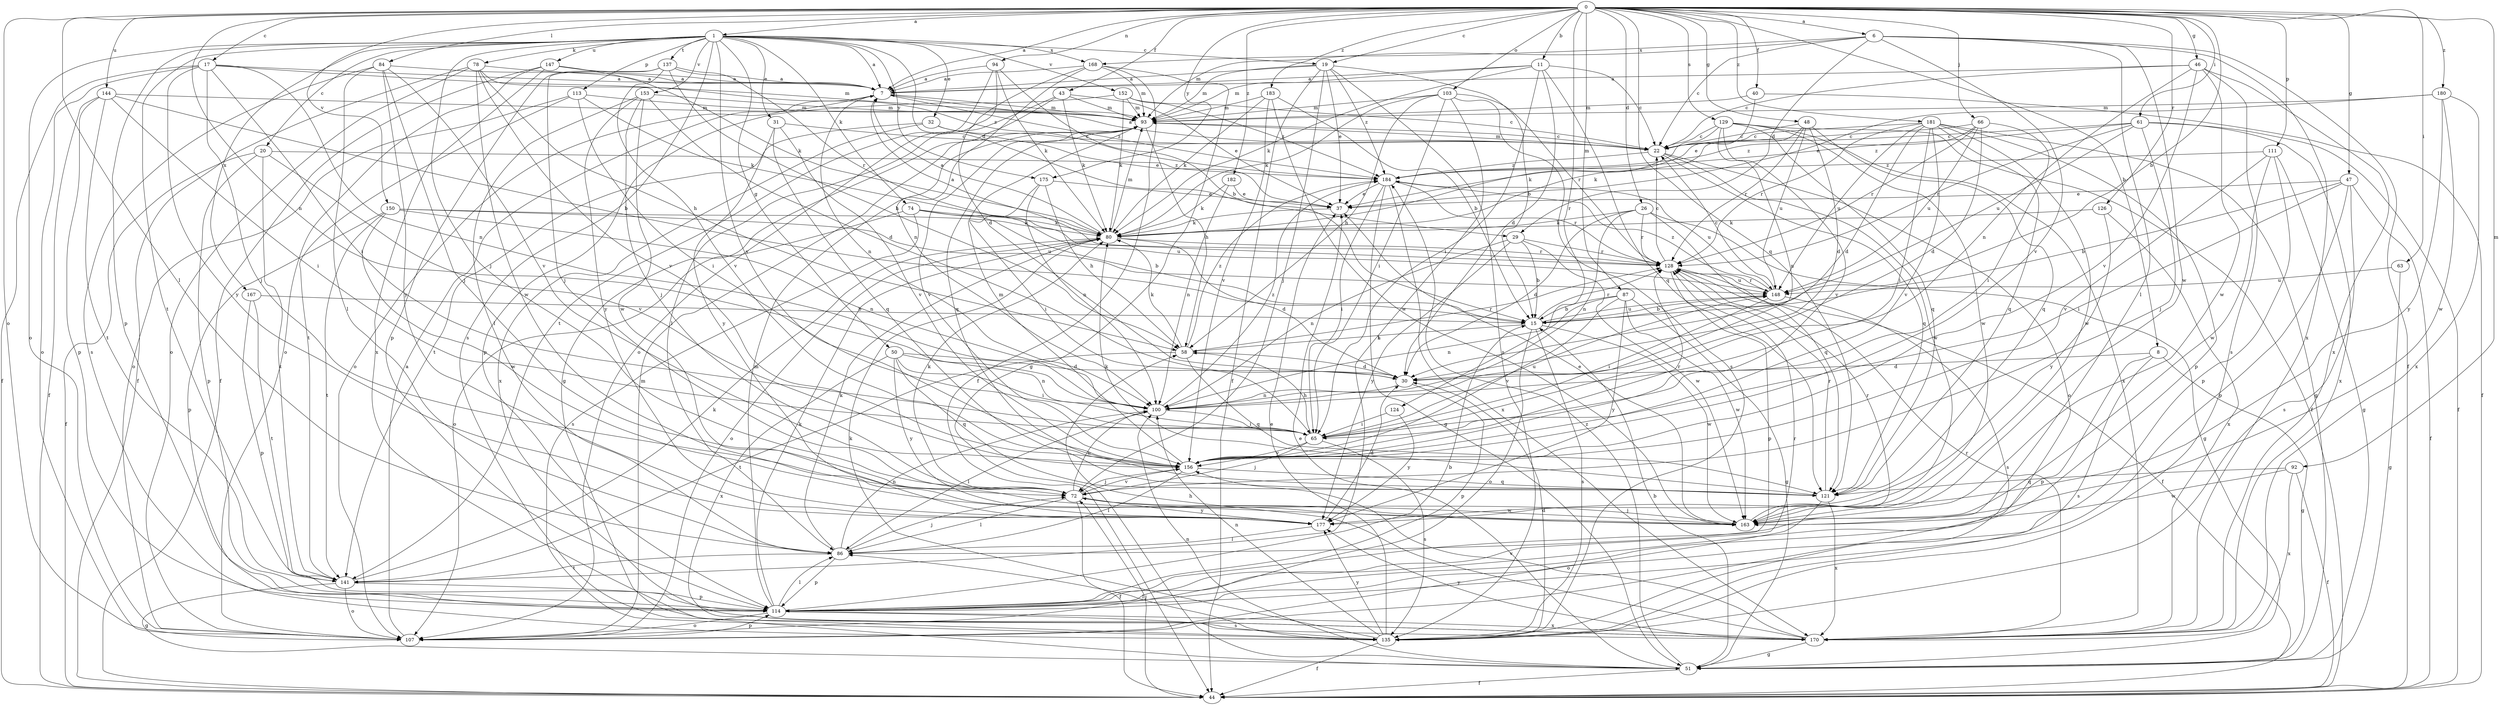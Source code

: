 strict digraph  {
0;
1;
6;
7;
8;
11;
15;
17;
19;
20;
22;
26;
29;
30;
31;
32;
37;
40;
43;
44;
46;
47;
48;
50;
51;
58;
61;
63;
65;
66;
72;
74;
78;
80;
84;
86;
87;
92;
93;
94;
100;
103;
107;
111;
113;
114;
121;
124;
126;
128;
129;
135;
137;
141;
144;
147;
148;
150;
152;
153;
156;
163;
167;
168;
170;
175;
177;
180;
181;
182;
183;
184;
0 -> 1  [label=a];
0 -> 6  [label=a];
0 -> 7  [label=a];
0 -> 8  [label=b];
0 -> 11  [label=b];
0 -> 15  [label=b];
0 -> 17  [label=c];
0 -> 19  [label=c];
0 -> 26  [label=d];
0 -> 40  [label=f];
0 -> 43  [label=f];
0 -> 46  [label=g];
0 -> 47  [label=g];
0 -> 48  [label=g];
0 -> 61  [label=i];
0 -> 63  [label=i];
0 -> 66  [label=j];
0 -> 84  [label=l];
0 -> 86  [label=l];
0 -> 87  [label=m];
0 -> 92  [label=m];
0 -> 94  [label=n];
0 -> 100  [label=n];
0 -> 103  [label=o];
0 -> 107  [label=o];
0 -> 111  [label=p];
0 -> 121  [label=q];
0 -> 124  [label=r];
0 -> 126  [label=r];
0 -> 129  [label=s];
0 -> 144  [label=u];
0 -> 150  [label=v];
0 -> 175  [label=y];
0 -> 180  [label=z];
0 -> 181  [label=z];
0 -> 182  [label=z];
0 -> 183  [label=z];
1 -> 7  [label=a];
1 -> 19  [label=c];
1 -> 20  [label=c];
1 -> 29  [label=d];
1 -> 31  [label=e];
1 -> 32  [label=e];
1 -> 50  [label=g];
1 -> 72  [label=j];
1 -> 74  [label=k];
1 -> 78  [label=k];
1 -> 107  [label=o];
1 -> 113  [label=p];
1 -> 114  [label=p];
1 -> 135  [label=s];
1 -> 137  [label=t];
1 -> 141  [label=t];
1 -> 147  [label=u];
1 -> 152  [label=v];
1 -> 153  [label=v];
1 -> 156  [label=v];
1 -> 167  [label=x];
1 -> 168  [label=x];
1 -> 175  [label=y];
6 -> 22  [label=c];
6 -> 29  [label=d];
6 -> 44  [label=f];
6 -> 86  [label=l];
6 -> 93  [label=m];
6 -> 156  [label=v];
6 -> 163  [label=w];
6 -> 168  [label=x];
6 -> 170  [label=x];
7 -> 93  [label=m];
7 -> 100  [label=n];
7 -> 107  [label=o];
7 -> 184  [label=z];
8 -> 30  [label=d];
8 -> 51  [label=g];
8 -> 114  [label=p];
8 -> 135  [label=s];
11 -> 7  [label=a];
11 -> 22  [label=c];
11 -> 30  [label=d];
11 -> 65  [label=i];
11 -> 80  [label=k];
11 -> 93  [label=m];
11 -> 121  [label=q];
15 -> 58  [label=h];
15 -> 107  [label=o];
15 -> 128  [label=r];
15 -> 135  [label=s];
15 -> 148  [label=u];
15 -> 163  [label=w];
17 -> 7  [label=a];
17 -> 44  [label=f];
17 -> 65  [label=i];
17 -> 72  [label=j];
17 -> 93  [label=m];
17 -> 100  [label=n];
17 -> 107  [label=o];
17 -> 177  [label=y];
19 -> 7  [label=a];
19 -> 15  [label=b];
19 -> 37  [label=e];
19 -> 44  [label=f];
19 -> 72  [label=j];
19 -> 93  [label=m];
19 -> 135  [label=s];
19 -> 184  [label=z];
20 -> 44  [label=f];
20 -> 114  [label=p];
20 -> 141  [label=t];
20 -> 156  [label=v];
20 -> 184  [label=z];
22 -> 7  [label=a];
22 -> 93  [label=m];
22 -> 107  [label=o];
22 -> 121  [label=q];
22 -> 163  [label=w];
22 -> 184  [label=z];
26 -> 30  [label=d];
26 -> 51  [label=g];
26 -> 80  [label=k];
26 -> 100  [label=n];
26 -> 121  [label=q];
26 -> 128  [label=r];
29 -> 15  [label=b];
29 -> 100  [label=n];
29 -> 128  [label=r];
29 -> 163  [label=w];
29 -> 177  [label=y];
30 -> 100  [label=n];
30 -> 114  [label=p];
31 -> 22  [label=c];
31 -> 121  [label=q];
31 -> 156  [label=v];
31 -> 177  [label=y];
32 -> 22  [label=c];
32 -> 37  [label=e];
32 -> 141  [label=t];
32 -> 170  [label=x];
37 -> 80  [label=k];
40 -> 37  [label=e];
40 -> 44  [label=f];
40 -> 93  [label=m];
43 -> 37  [label=e];
43 -> 51  [label=g];
43 -> 80  [label=k];
43 -> 86  [label=l];
43 -> 93  [label=m];
44 -> 72  [label=j];
46 -> 7  [label=a];
46 -> 22  [label=c];
46 -> 100  [label=n];
46 -> 135  [label=s];
46 -> 156  [label=v];
46 -> 163  [label=w];
46 -> 170  [label=x];
47 -> 15  [label=b];
47 -> 37  [label=e];
47 -> 44  [label=f];
47 -> 65  [label=i];
47 -> 114  [label=p];
47 -> 135  [label=s];
48 -> 22  [label=c];
48 -> 30  [label=d];
48 -> 80  [label=k];
48 -> 121  [label=q];
48 -> 128  [label=r];
48 -> 148  [label=u];
50 -> 30  [label=d];
50 -> 65  [label=i];
50 -> 100  [label=n];
50 -> 121  [label=q];
50 -> 170  [label=x];
50 -> 177  [label=y];
51 -> 15  [label=b];
51 -> 37  [label=e];
51 -> 44  [label=f];
51 -> 100  [label=n];
51 -> 184  [label=z];
58 -> 30  [label=d];
58 -> 80  [label=k];
58 -> 121  [label=q];
58 -> 128  [label=r];
58 -> 141  [label=t];
58 -> 184  [label=z];
61 -> 22  [label=c];
61 -> 44  [label=f];
61 -> 72  [label=j];
61 -> 128  [label=r];
61 -> 148  [label=u];
61 -> 170  [label=x];
61 -> 184  [label=z];
63 -> 51  [label=g];
63 -> 148  [label=u];
65 -> 58  [label=h];
65 -> 72  [label=j];
65 -> 135  [label=s];
65 -> 148  [label=u];
65 -> 156  [label=v];
66 -> 22  [label=c];
66 -> 30  [label=d];
66 -> 65  [label=i];
66 -> 128  [label=r];
66 -> 148  [label=u];
66 -> 184  [label=z];
72 -> 44  [label=f];
72 -> 80  [label=k];
72 -> 86  [label=l];
72 -> 100  [label=n];
72 -> 156  [label=v];
72 -> 163  [label=w];
72 -> 177  [label=y];
74 -> 15  [label=b];
74 -> 80  [label=k];
74 -> 107  [label=o];
74 -> 135  [label=s];
74 -> 148  [label=u];
78 -> 7  [label=a];
78 -> 44  [label=f];
78 -> 58  [label=h];
78 -> 107  [label=o];
78 -> 156  [label=v];
78 -> 163  [label=w];
78 -> 184  [label=z];
80 -> 7  [label=a];
80 -> 30  [label=d];
80 -> 93  [label=m];
80 -> 107  [label=o];
80 -> 128  [label=r];
84 -> 7  [label=a];
84 -> 72  [label=j];
84 -> 86  [label=l];
84 -> 135  [label=s];
84 -> 156  [label=v];
84 -> 177  [label=y];
86 -> 72  [label=j];
86 -> 80  [label=k];
86 -> 100  [label=n];
86 -> 114  [label=p];
86 -> 141  [label=t];
87 -> 15  [label=b];
87 -> 51  [label=g];
87 -> 100  [label=n];
87 -> 156  [label=v];
87 -> 163  [label=w];
87 -> 177  [label=y];
92 -> 44  [label=f];
92 -> 121  [label=q];
92 -> 163  [label=w];
92 -> 170  [label=x];
93 -> 22  [label=c];
93 -> 58  [label=h];
93 -> 121  [label=q];
93 -> 156  [label=v];
94 -> 7  [label=a];
94 -> 15  [label=b];
94 -> 30  [label=d];
94 -> 80  [label=k];
94 -> 141  [label=t];
100 -> 65  [label=i];
100 -> 86  [label=l];
100 -> 184  [label=z];
103 -> 58  [label=h];
103 -> 65  [label=i];
103 -> 80  [label=k];
103 -> 93  [label=m];
103 -> 128  [label=r];
103 -> 135  [label=s];
103 -> 141  [label=t];
107 -> 7  [label=a];
107 -> 93  [label=m];
107 -> 114  [label=p];
111 -> 51  [label=g];
111 -> 114  [label=p];
111 -> 156  [label=v];
111 -> 163  [label=w];
111 -> 184  [label=z];
113 -> 65  [label=i];
113 -> 80  [label=k];
113 -> 93  [label=m];
113 -> 107  [label=o];
113 -> 141  [label=t];
114 -> 15  [label=b];
114 -> 80  [label=k];
114 -> 86  [label=l];
114 -> 93  [label=m];
114 -> 107  [label=o];
114 -> 128  [label=r];
114 -> 135  [label=s];
114 -> 170  [label=x];
121 -> 80  [label=k];
121 -> 107  [label=o];
121 -> 128  [label=r];
121 -> 170  [label=x];
124 -> 65  [label=i];
124 -> 177  [label=y];
126 -> 80  [label=k];
126 -> 170  [label=x];
126 -> 177  [label=y];
128 -> 7  [label=a];
128 -> 22  [label=c];
128 -> 44  [label=f];
128 -> 114  [label=p];
128 -> 148  [label=u];
129 -> 22  [label=c];
129 -> 44  [label=f];
129 -> 80  [label=k];
129 -> 100  [label=n];
129 -> 121  [label=q];
129 -> 156  [label=v];
129 -> 163  [label=w];
129 -> 170  [label=x];
135 -> 30  [label=d];
135 -> 37  [label=e];
135 -> 44  [label=f];
135 -> 80  [label=k];
135 -> 86  [label=l];
135 -> 100  [label=n];
135 -> 177  [label=y];
137 -> 7  [label=a];
137 -> 58  [label=h];
137 -> 72  [label=j];
137 -> 114  [label=p];
137 -> 128  [label=r];
137 -> 156  [label=v];
141 -> 51  [label=g];
141 -> 80  [label=k];
141 -> 107  [label=o];
141 -> 114  [label=p];
144 -> 15  [label=b];
144 -> 44  [label=f];
144 -> 65  [label=i];
144 -> 93  [label=m];
144 -> 114  [label=p];
144 -> 141  [label=t];
147 -> 7  [label=a];
147 -> 44  [label=f];
147 -> 80  [label=k];
147 -> 107  [label=o];
147 -> 170  [label=x];
148 -> 15  [label=b];
148 -> 22  [label=c];
148 -> 65  [label=i];
148 -> 128  [label=r];
148 -> 135  [label=s];
148 -> 184  [label=z];
150 -> 80  [label=k];
150 -> 100  [label=n];
150 -> 114  [label=p];
150 -> 141  [label=t];
150 -> 148  [label=u];
150 -> 163  [label=w];
152 -> 22  [label=c];
152 -> 80  [label=k];
152 -> 93  [label=m];
152 -> 114  [label=p];
152 -> 184  [label=z];
153 -> 30  [label=d];
153 -> 72  [label=j];
153 -> 86  [label=l];
153 -> 93  [label=m];
153 -> 163  [label=w];
153 -> 177  [label=y];
156 -> 72  [label=j];
156 -> 86  [label=l];
156 -> 93  [label=m];
156 -> 121  [label=q];
156 -> 128  [label=r];
163 -> 37  [label=e];
163 -> 72  [label=j];
163 -> 128  [label=r];
167 -> 15  [label=b];
167 -> 114  [label=p];
167 -> 141  [label=t];
168 -> 7  [label=a];
168 -> 44  [label=f];
168 -> 51  [label=g];
168 -> 93  [label=m];
168 -> 100  [label=n];
168 -> 107  [label=o];
170 -> 51  [label=g];
170 -> 58  [label=h];
170 -> 128  [label=r];
170 -> 156  [label=v];
170 -> 177  [label=y];
175 -> 37  [label=e];
175 -> 58  [label=h];
175 -> 65  [label=i];
175 -> 100  [label=n];
177 -> 30  [label=d];
177 -> 86  [label=l];
180 -> 37  [label=e];
180 -> 93  [label=m];
180 -> 163  [label=w];
180 -> 170  [label=x];
180 -> 177  [label=y];
181 -> 22  [label=c];
181 -> 30  [label=d];
181 -> 51  [label=g];
181 -> 65  [label=i];
181 -> 114  [label=p];
181 -> 121  [label=q];
181 -> 128  [label=r];
181 -> 148  [label=u];
181 -> 156  [label=v];
181 -> 163  [label=w];
182 -> 37  [label=e];
182 -> 80  [label=k];
182 -> 100  [label=n];
183 -> 15  [label=b];
183 -> 80  [label=k];
183 -> 93  [label=m];
183 -> 156  [label=v];
183 -> 163  [label=w];
184 -> 37  [label=e];
184 -> 51  [label=g];
184 -> 65  [label=i];
184 -> 128  [label=r];
184 -> 148  [label=u];
184 -> 170  [label=x];
}

